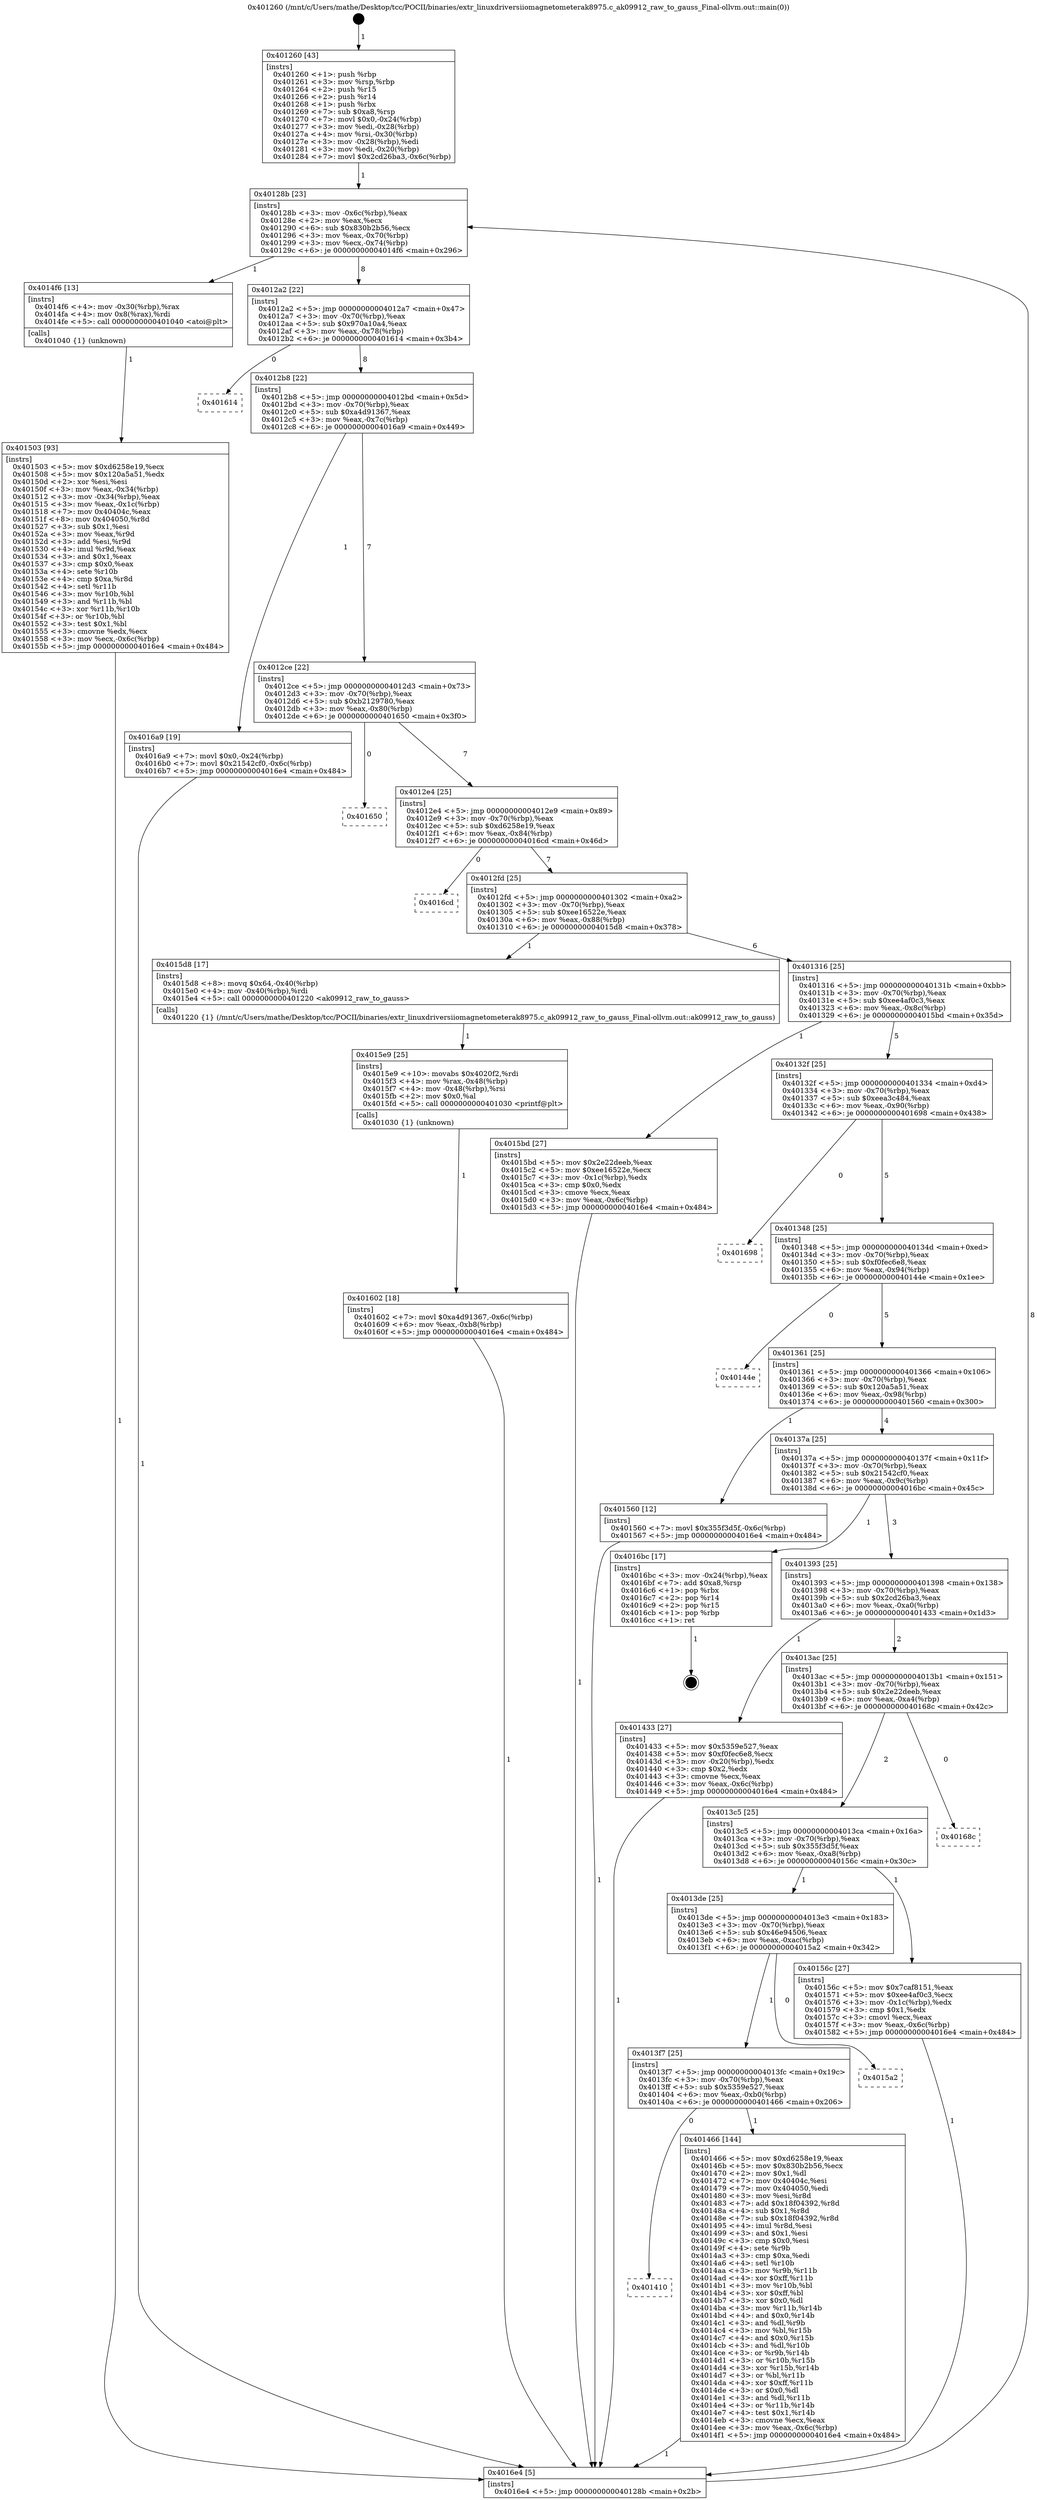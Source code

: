 digraph "0x401260" {
  label = "0x401260 (/mnt/c/Users/mathe/Desktop/tcc/POCII/binaries/extr_linuxdriversiiomagnetometerak8975.c_ak09912_raw_to_gauss_Final-ollvm.out::main(0))"
  labelloc = "t"
  node[shape=record]

  Entry [label="",width=0.3,height=0.3,shape=circle,fillcolor=black,style=filled]
  "0x40128b" [label="{
     0x40128b [23]\l
     | [instrs]\l
     &nbsp;&nbsp;0x40128b \<+3\>: mov -0x6c(%rbp),%eax\l
     &nbsp;&nbsp;0x40128e \<+2\>: mov %eax,%ecx\l
     &nbsp;&nbsp;0x401290 \<+6\>: sub $0x830b2b56,%ecx\l
     &nbsp;&nbsp;0x401296 \<+3\>: mov %eax,-0x70(%rbp)\l
     &nbsp;&nbsp;0x401299 \<+3\>: mov %ecx,-0x74(%rbp)\l
     &nbsp;&nbsp;0x40129c \<+6\>: je 00000000004014f6 \<main+0x296\>\l
  }"]
  "0x4014f6" [label="{
     0x4014f6 [13]\l
     | [instrs]\l
     &nbsp;&nbsp;0x4014f6 \<+4\>: mov -0x30(%rbp),%rax\l
     &nbsp;&nbsp;0x4014fa \<+4\>: mov 0x8(%rax),%rdi\l
     &nbsp;&nbsp;0x4014fe \<+5\>: call 0000000000401040 \<atoi@plt\>\l
     | [calls]\l
     &nbsp;&nbsp;0x401040 \{1\} (unknown)\l
  }"]
  "0x4012a2" [label="{
     0x4012a2 [22]\l
     | [instrs]\l
     &nbsp;&nbsp;0x4012a2 \<+5\>: jmp 00000000004012a7 \<main+0x47\>\l
     &nbsp;&nbsp;0x4012a7 \<+3\>: mov -0x70(%rbp),%eax\l
     &nbsp;&nbsp;0x4012aa \<+5\>: sub $0x970a10a4,%eax\l
     &nbsp;&nbsp;0x4012af \<+3\>: mov %eax,-0x78(%rbp)\l
     &nbsp;&nbsp;0x4012b2 \<+6\>: je 0000000000401614 \<main+0x3b4\>\l
  }"]
  Exit [label="",width=0.3,height=0.3,shape=circle,fillcolor=black,style=filled,peripheries=2]
  "0x401614" [label="{
     0x401614\l
  }", style=dashed]
  "0x4012b8" [label="{
     0x4012b8 [22]\l
     | [instrs]\l
     &nbsp;&nbsp;0x4012b8 \<+5\>: jmp 00000000004012bd \<main+0x5d\>\l
     &nbsp;&nbsp;0x4012bd \<+3\>: mov -0x70(%rbp),%eax\l
     &nbsp;&nbsp;0x4012c0 \<+5\>: sub $0xa4d91367,%eax\l
     &nbsp;&nbsp;0x4012c5 \<+3\>: mov %eax,-0x7c(%rbp)\l
     &nbsp;&nbsp;0x4012c8 \<+6\>: je 00000000004016a9 \<main+0x449\>\l
  }"]
  "0x401602" [label="{
     0x401602 [18]\l
     | [instrs]\l
     &nbsp;&nbsp;0x401602 \<+7\>: movl $0xa4d91367,-0x6c(%rbp)\l
     &nbsp;&nbsp;0x401609 \<+6\>: mov %eax,-0xb8(%rbp)\l
     &nbsp;&nbsp;0x40160f \<+5\>: jmp 00000000004016e4 \<main+0x484\>\l
  }"]
  "0x4016a9" [label="{
     0x4016a9 [19]\l
     | [instrs]\l
     &nbsp;&nbsp;0x4016a9 \<+7\>: movl $0x0,-0x24(%rbp)\l
     &nbsp;&nbsp;0x4016b0 \<+7\>: movl $0x21542cf0,-0x6c(%rbp)\l
     &nbsp;&nbsp;0x4016b7 \<+5\>: jmp 00000000004016e4 \<main+0x484\>\l
  }"]
  "0x4012ce" [label="{
     0x4012ce [22]\l
     | [instrs]\l
     &nbsp;&nbsp;0x4012ce \<+5\>: jmp 00000000004012d3 \<main+0x73\>\l
     &nbsp;&nbsp;0x4012d3 \<+3\>: mov -0x70(%rbp),%eax\l
     &nbsp;&nbsp;0x4012d6 \<+5\>: sub $0xb2129780,%eax\l
     &nbsp;&nbsp;0x4012db \<+3\>: mov %eax,-0x80(%rbp)\l
     &nbsp;&nbsp;0x4012de \<+6\>: je 0000000000401650 \<main+0x3f0\>\l
  }"]
  "0x4015e9" [label="{
     0x4015e9 [25]\l
     | [instrs]\l
     &nbsp;&nbsp;0x4015e9 \<+10\>: movabs $0x4020f2,%rdi\l
     &nbsp;&nbsp;0x4015f3 \<+4\>: mov %rax,-0x48(%rbp)\l
     &nbsp;&nbsp;0x4015f7 \<+4\>: mov -0x48(%rbp),%rsi\l
     &nbsp;&nbsp;0x4015fb \<+2\>: mov $0x0,%al\l
     &nbsp;&nbsp;0x4015fd \<+5\>: call 0000000000401030 \<printf@plt\>\l
     | [calls]\l
     &nbsp;&nbsp;0x401030 \{1\} (unknown)\l
  }"]
  "0x401650" [label="{
     0x401650\l
  }", style=dashed]
  "0x4012e4" [label="{
     0x4012e4 [25]\l
     | [instrs]\l
     &nbsp;&nbsp;0x4012e4 \<+5\>: jmp 00000000004012e9 \<main+0x89\>\l
     &nbsp;&nbsp;0x4012e9 \<+3\>: mov -0x70(%rbp),%eax\l
     &nbsp;&nbsp;0x4012ec \<+5\>: sub $0xd6258e19,%eax\l
     &nbsp;&nbsp;0x4012f1 \<+6\>: mov %eax,-0x84(%rbp)\l
     &nbsp;&nbsp;0x4012f7 \<+6\>: je 00000000004016cd \<main+0x46d\>\l
  }"]
  "0x401503" [label="{
     0x401503 [93]\l
     | [instrs]\l
     &nbsp;&nbsp;0x401503 \<+5\>: mov $0xd6258e19,%ecx\l
     &nbsp;&nbsp;0x401508 \<+5\>: mov $0x120a5a51,%edx\l
     &nbsp;&nbsp;0x40150d \<+2\>: xor %esi,%esi\l
     &nbsp;&nbsp;0x40150f \<+3\>: mov %eax,-0x34(%rbp)\l
     &nbsp;&nbsp;0x401512 \<+3\>: mov -0x34(%rbp),%eax\l
     &nbsp;&nbsp;0x401515 \<+3\>: mov %eax,-0x1c(%rbp)\l
     &nbsp;&nbsp;0x401518 \<+7\>: mov 0x40404c,%eax\l
     &nbsp;&nbsp;0x40151f \<+8\>: mov 0x404050,%r8d\l
     &nbsp;&nbsp;0x401527 \<+3\>: sub $0x1,%esi\l
     &nbsp;&nbsp;0x40152a \<+3\>: mov %eax,%r9d\l
     &nbsp;&nbsp;0x40152d \<+3\>: add %esi,%r9d\l
     &nbsp;&nbsp;0x401530 \<+4\>: imul %r9d,%eax\l
     &nbsp;&nbsp;0x401534 \<+3\>: and $0x1,%eax\l
     &nbsp;&nbsp;0x401537 \<+3\>: cmp $0x0,%eax\l
     &nbsp;&nbsp;0x40153a \<+4\>: sete %r10b\l
     &nbsp;&nbsp;0x40153e \<+4\>: cmp $0xa,%r8d\l
     &nbsp;&nbsp;0x401542 \<+4\>: setl %r11b\l
     &nbsp;&nbsp;0x401546 \<+3\>: mov %r10b,%bl\l
     &nbsp;&nbsp;0x401549 \<+3\>: and %r11b,%bl\l
     &nbsp;&nbsp;0x40154c \<+3\>: xor %r11b,%r10b\l
     &nbsp;&nbsp;0x40154f \<+3\>: or %r10b,%bl\l
     &nbsp;&nbsp;0x401552 \<+3\>: test $0x1,%bl\l
     &nbsp;&nbsp;0x401555 \<+3\>: cmovne %edx,%ecx\l
     &nbsp;&nbsp;0x401558 \<+3\>: mov %ecx,-0x6c(%rbp)\l
     &nbsp;&nbsp;0x40155b \<+5\>: jmp 00000000004016e4 \<main+0x484\>\l
  }"]
  "0x4016cd" [label="{
     0x4016cd\l
  }", style=dashed]
  "0x4012fd" [label="{
     0x4012fd [25]\l
     | [instrs]\l
     &nbsp;&nbsp;0x4012fd \<+5\>: jmp 0000000000401302 \<main+0xa2\>\l
     &nbsp;&nbsp;0x401302 \<+3\>: mov -0x70(%rbp),%eax\l
     &nbsp;&nbsp;0x401305 \<+5\>: sub $0xee16522e,%eax\l
     &nbsp;&nbsp;0x40130a \<+6\>: mov %eax,-0x88(%rbp)\l
     &nbsp;&nbsp;0x401310 \<+6\>: je 00000000004015d8 \<main+0x378\>\l
  }"]
  "0x401410" [label="{
     0x401410\l
  }", style=dashed]
  "0x4015d8" [label="{
     0x4015d8 [17]\l
     | [instrs]\l
     &nbsp;&nbsp;0x4015d8 \<+8\>: movq $0x64,-0x40(%rbp)\l
     &nbsp;&nbsp;0x4015e0 \<+4\>: mov -0x40(%rbp),%rdi\l
     &nbsp;&nbsp;0x4015e4 \<+5\>: call 0000000000401220 \<ak09912_raw_to_gauss\>\l
     | [calls]\l
     &nbsp;&nbsp;0x401220 \{1\} (/mnt/c/Users/mathe/Desktop/tcc/POCII/binaries/extr_linuxdriversiiomagnetometerak8975.c_ak09912_raw_to_gauss_Final-ollvm.out::ak09912_raw_to_gauss)\l
  }"]
  "0x401316" [label="{
     0x401316 [25]\l
     | [instrs]\l
     &nbsp;&nbsp;0x401316 \<+5\>: jmp 000000000040131b \<main+0xbb\>\l
     &nbsp;&nbsp;0x40131b \<+3\>: mov -0x70(%rbp),%eax\l
     &nbsp;&nbsp;0x40131e \<+5\>: sub $0xee4af0c3,%eax\l
     &nbsp;&nbsp;0x401323 \<+6\>: mov %eax,-0x8c(%rbp)\l
     &nbsp;&nbsp;0x401329 \<+6\>: je 00000000004015bd \<main+0x35d\>\l
  }"]
  "0x401466" [label="{
     0x401466 [144]\l
     | [instrs]\l
     &nbsp;&nbsp;0x401466 \<+5\>: mov $0xd6258e19,%eax\l
     &nbsp;&nbsp;0x40146b \<+5\>: mov $0x830b2b56,%ecx\l
     &nbsp;&nbsp;0x401470 \<+2\>: mov $0x1,%dl\l
     &nbsp;&nbsp;0x401472 \<+7\>: mov 0x40404c,%esi\l
     &nbsp;&nbsp;0x401479 \<+7\>: mov 0x404050,%edi\l
     &nbsp;&nbsp;0x401480 \<+3\>: mov %esi,%r8d\l
     &nbsp;&nbsp;0x401483 \<+7\>: add $0x18f04392,%r8d\l
     &nbsp;&nbsp;0x40148a \<+4\>: sub $0x1,%r8d\l
     &nbsp;&nbsp;0x40148e \<+7\>: sub $0x18f04392,%r8d\l
     &nbsp;&nbsp;0x401495 \<+4\>: imul %r8d,%esi\l
     &nbsp;&nbsp;0x401499 \<+3\>: and $0x1,%esi\l
     &nbsp;&nbsp;0x40149c \<+3\>: cmp $0x0,%esi\l
     &nbsp;&nbsp;0x40149f \<+4\>: sete %r9b\l
     &nbsp;&nbsp;0x4014a3 \<+3\>: cmp $0xa,%edi\l
     &nbsp;&nbsp;0x4014a6 \<+4\>: setl %r10b\l
     &nbsp;&nbsp;0x4014aa \<+3\>: mov %r9b,%r11b\l
     &nbsp;&nbsp;0x4014ad \<+4\>: xor $0xff,%r11b\l
     &nbsp;&nbsp;0x4014b1 \<+3\>: mov %r10b,%bl\l
     &nbsp;&nbsp;0x4014b4 \<+3\>: xor $0xff,%bl\l
     &nbsp;&nbsp;0x4014b7 \<+3\>: xor $0x0,%dl\l
     &nbsp;&nbsp;0x4014ba \<+3\>: mov %r11b,%r14b\l
     &nbsp;&nbsp;0x4014bd \<+4\>: and $0x0,%r14b\l
     &nbsp;&nbsp;0x4014c1 \<+3\>: and %dl,%r9b\l
     &nbsp;&nbsp;0x4014c4 \<+3\>: mov %bl,%r15b\l
     &nbsp;&nbsp;0x4014c7 \<+4\>: and $0x0,%r15b\l
     &nbsp;&nbsp;0x4014cb \<+3\>: and %dl,%r10b\l
     &nbsp;&nbsp;0x4014ce \<+3\>: or %r9b,%r14b\l
     &nbsp;&nbsp;0x4014d1 \<+3\>: or %r10b,%r15b\l
     &nbsp;&nbsp;0x4014d4 \<+3\>: xor %r15b,%r14b\l
     &nbsp;&nbsp;0x4014d7 \<+3\>: or %bl,%r11b\l
     &nbsp;&nbsp;0x4014da \<+4\>: xor $0xff,%r11b\l
     &nbsp;&nbsp;0x4014de \<+3\>: or $0x0,%dl\l
     &nbsp;&nbsp;0x4014e1 \<+3\>: and %dl,%r11b\l
     &nbsp;&nbsp;0x4014e4 \<+3\>: or %r11b,%r14b\l
     &nbsp;&nbsp;0x4014e7 \<+4\>: test $0x1,%r14b\l
     &nbsp;&nbsp;0x4014eb \<+3\>: cmovne %ecx,%eax\l
     &nbsp;&nbsp;0x4014ee \<+3\>: mov %eax,-0x6c(%rbp)\l
     &nbsp;&nbsp;0x4014f1 \<+5\>: jmp 00000000004016e4 \<main+0x484\>\l
  }"]
  "0x4015bd" [label="{
     0x4015bd [27]\l
     | [instrs]\l
     &nbsp;&nbsp;0x4015bd \<+5\>: mov $0x2e22deeb,%eax\l
     &nbsp;&nbsp;0x4015c2 \<+5\>: mov $0xee16522e,%ecx\l
     &nbsp;&nbsp;0x4015c7 \<+3\>: mov -0x1c(%rbp),%edx\l
     &nbsp;&nbsp;0x4015ca \<+3\>: cmp $0x0,%edx\l
     &nbsp;&nbsp;0x4015cd \<+3\>: cmove %ecx,%eax\l
     &nbsp;&nbsp;0x4015d0 \<+3\>: mov %eax,-0x6c(%rbp)\l
     &nbsp;&nbsp;0x4015d3 \<+5\>: jmp 00000000004016e4 \<main+0x484\>\l
  }"]
  "0x40132f" [label="{
     0x40132f [25]\l
     | [instrs]\l
     &nbsp;&nbsp;0x40132f \<+5\>: jmp 0000000000401334 \<main+0xd4\>\l
     &nbsp;&nbsp;0x401334 \<+3\>: mov -0x70(%rbp),%eax\l
     &nbsp;&nbsp;0x401337 \<+5\>: sub $0xeea3c484,%eax\l
     &nbsp;&nbsp;0x40133c \<+6\>: mov %eax,-0x90(%rbp)\l
     &nbsp;&nbsp;0x401342 \<+6\>: je 0000000000401698 \<main+0x438\>\l
  }"]
  "0x4013f7" [label="{
     0x4013f7 [25]\l
     | [instrs]\l
     &nbsp;&nbsp;0x4013f7 \<+5\>: jmp 00000000004013fc \<main+0x19c\>\l
     &nbsp;&nbsp;0x4013fc \<+3\>: mov -0x70(%rbp),%eax\l
     &nbsp;&nbsp;0x4013ff \<+5\>: sub $0x5359e527,%eax\l
     &nbsp;&nbsp;0x401404 \<+6\>: mov %eax,-0xb0(%rbp)\l
     &nbsp;&nbsp;0x40140a \<+6\>: je 0000000000401466 \<main+0x206\>\l
  }"]
  "0x401698" [label="{
     0x401698\l
  }", style=dashed]
  "0x401348" [label="{
     0x401348 [25]\l
     | [instrs]\l
     &nbsp;&nbsp;0x401348 \<+5\>: jmp 000000000040134d \<main+0xed\>\l
     &nbsp;&nbsp;0x40134d \<+3\>: mov -0x70(%rbp),%eax\l
     &nbsp;&nbsp;0x401350 \<+5\>: sub $0xf0fec6e8,%eax\l
     &nbsp;&nbsp;0x401355 \<+6\>: mov %eax,-0x94(%rbp)\l
     &nbsp;&nbsp;0x40135b \<+6\>: je 000000000040144e \<main+0x1ee\>\l
  }"]
  "0x4015a2" [label="{
     0x4015a2\l
  }", style=dashed]
  "0x40144e" [label="{
     0x40144e\l
  }", style=dashed]
  "0x401361" [label="{
     0x401361 [25]\l
     | [instrs]\l
     &nbsp;&nbsp;0x401361 \<+5\>: jmp 0000000000401366 \<main+0x106\>\l
     &nbsp;&nbsp;0x401366 \<+3\>: mov -0x70(%rbp),%eax\l
     &nbsp;&nbsp;0x401369 \<+5\>: sub $0x120a5a51,%eax\l
     &nbsp;&nbsp;0x40136e \<+6\>: mov %eax,-0x98(%rbp)\l
     &nbsp;&nbsp;0x401374 \<+6\>: je 0000000000401560 \<main+0x300\>\l
  }"]
  "0x4013de" [label="{
     0x4013de [25]\l
     | [instrs]\l
     &nbsp;&nbsp;0x4013de \<+5\>: jmp 00000000004013e3 \<main+0x183\>\l
     &nbsp;&nbsp;0x4013e3 \<+3\>: mov -0x70(%rbp),%eax\l
     &nbsp;&nbsp;0x4013e6 \<+5\>: sub $0x46e94506,%eax\l
     &nbsp;&nbsp;0x4013eb \<+6\>: mov %eax,-0xac(%rbp)\l
     &nbsp;&nbsp;0x4013f1 \<+6\>: je 00000000004015a2 \<main+0x342\>\l
  }"]
  "0x401560" [label="{
     0x401560 [12]\l
     | [instrs]\l
     &nbsp;&nbsp;0x401560 \<+7\>: movl $0x355f3d5f,-0x6c(%rbp)\l
     &nbsp;&nbsp;0x401567 \<+5\>: jmp 00000000004016e4 \<main+0x484\>\l
  }"]
  "0x40137a" [label="{
     0x40137a [25]\l
     | [instrs]\l
     &nbsp;&nbsp;0x40137a \<+5\>: jmp 000000000040137f \<main+0x11f\>\l
     &nbsp;&nbsp;0x40137f \<+3\>: mov -0x70(%rbp),%eax\l
     &nbsp;&nbsp;0x401382 \<+5\>: sub $0x21542cf0,%eax\l
     &nbsp;&nbsp;0x401387 \<+6\>: mov %eax,-0x9c(%rbp)\l
     &nbsp;&nbsp;0x40138d \<+6\>: je 00000000004016bc \<main+0x45c\>\l
  }"]
  "0x40156c" [label="{
     0x40156c [27]\l
     | [instrs]\l
     &nbsp;&nbsp;0x40156c \<+5\>: mov $0x7caf8151,%eax\l
     &nbsp;&nbsp;0x401571 \<+5\>: mov $0xee4af0c3,%ecx\l
     &nbsp;&nbsp;0x401576 \<+3\>: mov -0x1c(%rbp),%edx\l
     &nbsp;&nbsp;0x401579 \<+3\>: cmp $0x1,%edx\l
     &nbsp;&nbsp;0x40157c \<+3\>: cmovl %ecx,%eax\l
     &nbsp;&nbsp;0x40157f \<+3\>: mov %eax,-0x6c(%rbp)\l
     &nbsp;&nbsp;0x401582 \<+5\>: jmp 00000000004016e4 \<main+0x484\>\l
  }"]
  "0x4016bc" [label="{
     0x4016bc [17]\l
     | [instrs]\l
     &nbsp;&nbsp;0x4016bc \<+3\>: mov -0x24(%rbp),%eax\l
     &nbsp;&nbsp;0x4016bf \<+7\>: add $0xa8,%rsp\l
     &nbsp;&nbsp;0x4016c6 \<+1\>: pop %rbx\l
     &nbsp;&nbsp;0x4016c7 \<+2\>: pop %r14\l
     &nbsp;&nbsp;0x4016c9 \<+2\>: pop %r15\l
     &nbsp;&nbsp;0x4016cb \<+1\>: pop %rbp\l
     &nbsp;&nbsp;0x4016cc \<+1\>: ret\l
  }"]
  "0x401393" [label="{
     0x401393 [25]\l
     | [instrs]\l
     &nbsp;&nbsp;0x401393 \<+5\>: jmp 0000000000401398 \<main+0x138\>\l
     &nbsp;&nbsp;0x401398 \<+3\>: mov -0x70(%rbp),%eax\l
     &nbsp;&nbsp;0x40139b \<+5\>: sub $0x2cd26ba3,%eax\l
     &nbsp;&nbsp;0x4013a0 \<+6\>: mov %eax,-0xa0(%rbp)\l
     &nbsp;&nbsp;0x4013a6 \<+6\>: je 0000000000401433 \<main+0x1d3\>\l
  }"]
  "0x4013c5" [label="{
     0x4013c5 [25]\l
     | [instrs]\l
     &nbsp;&nbsp;0x4013c5 \<+5\>: jmp 00000000004013ca \<main+0x16a\>\l
     &nbsp;&nbsp;0x4013ca \<+3\>: mov -0x70(%rbp),%eax\l
     &nbsp;&nbsp;0x4013cd \<+5\>: sub $0x355f3d5f,%eax\l
     &nbsp;&nbsp;0x4013d2 \<+6\>: mov %eax,-0xa8(%rbp)\l
     &nbsp;&nbsp;0x4013d8 \<+6\>: je 000000000040156c \<main+0x30c\>\l
  }"]
  "0x401433" [label="{
     0x401433 [27]\l
     | [instrs]\l
     &nbsp;&nbsp;0x401433 \<+5\>: mov $0x5359e527,%eax\l
     &nbsp;&nbsp;0x401438 \<+5\>: mov $0xf0fec6e8,%ecx\l
     &nbsp;&nbsp;0x40143d \<+3\>: mov -0x20(%rbp),%edx\l
     &nbsp;&nbsp;0x401440 \<+3\>: cmp $0x2,%edx\l
     &nbsp;&nbsp;0x401443 \<+3\>: cmovne %ecx,%eax\l
     &nbsp;&nbsp;0x401446 \<+3\>: mov %eax,-0x6c(%rbp)\l
     &nbsp;&nbsp;0x401449 \<+5\>: jmp 00000000004016e4 \<main+0x484\>\l
  }"]
  "0x4013ac" [label="{
     0x4013ac [25]\l
     | [instrs]\l
     &nbsp;&nbsp;0x4013ac \<+5\>: jmp 00000000004013b1 \<main+0x151\>\l
     &nbsp;&nbsp;0x4013b1 \<+3\>: mov -0x70(%rbp),%eax\l
     &nbsp;&nbsp;0x4013b4 \<+5\>: sub $0x2e22deeb,%eax\l
     &nbsp;&nbsp;0x4013b9 \<+6\>: mov %eax,-0xa4(%rbp)\l
     &nbsp;&nbsp;0x4013bf \<+6\>: je 000000000040168c \<main+0x42c\>\l
  }"]
  "0x4016e4" [label="{
     0x4016e4 [5]\l
     | [instrs]\l
     &nbsp;&nbsp;0x4016e4 \<+5\>: jmp 000000000040128b \<main+0x2b\>\l
  }"]
  "0x401260" [label="{
     0x401260 [43]\l
     | [instrs]\l
     &nbsp;&nbsp;0x401260 \<+1\>: push %rbp\l
     &nbsp;&nbsp;0x401261 \<+3\>: mov %rsp,%rbp\l
     &nbsp;&nbsp;0x401264 \<+2\>: push %r15\l
     &nbsp;&nbsp;0x401266 \<+2\>: push %r14\l
     &nbsp;&nbsp;0x401268 \<+1\>: push %rbx\l
     &nbsp;&nbsp;0x401269 \<+7\>: sub $0xa8,%rsp\l
     &nbsp;&nbsp;0x401270 \<+7\>: movl $0x0,-0x24(%rbp)\l
     &nbsp;&nbsp;0x401277 \<+3\>: mov %edi,-0x28(%rbp)\l
     &nbsp;&nbsp;0x40127a \<+4\>: mov %rsi,-0x30(%rbp)\l
     &nbsp;&nbsp;0x40127e \<+3\>: mov -0x28(%rbp),%edi\l
     &nbsp;&nbsp;0x401281 \<+3\>: mov %edi,-0x20(%rbp)\l
     &nbsp;&nbsp;0x401284 \<+7\>: movl $0x2cd26ba3,-0x6c(%rbp)\l
  }"]
  "0x40168c" [label="{
     0x40168c\l
  }", style=dashed]
  Entry -> "0x401260" [label=" 1"]
  "0x40128b" -> "0x4014f6" [label=" 1"]
  "0x40128b" -> "0x4012a2" [label=" 8"]
  "0x4016bc" -> Exit [label=" 1"]
  "0x4012a2" -> "0x401614" [label=" 0"]
  "0x4012a2" -> "0x4012b8" [label=" 8"]
  "0x4016a9" -> "0x4016e4" [label=" 1"]
  "0x4012b8" -> "0x4016a9" [label=" 1"]
  "0x4012b8" -> "0x4012ce" [label=" 7"]
  "0x401602" -> "0x4016e4" [label=" 1"]
  "0x4012ce" -> "0x401650" [label=" 0"]
  "0x4012ce" -> "0x4012e4" [label=" 7"]
  "0x4015e9" -> "0x401602" [label=" 1"]
  "0x4012e4" -> "0x4016cd" [label=" 0"]
  "0x4012e4" -> "0x4012fd" [label=" 7"]
  "0x4015d8" -> "0x4015e9" [label=" 1"]
  "0x4012fd" -> "0x4015d8" [label=" 1"]
  "0x4012fd" -> "0x401316" [label=" 6"]
  "0x4015bd" -> "0x4016e4" [label=" 1"]
  "0x401316" -> "0x4015bd" [label=" 1"]
  "0x401316" -> "0x40132f" [label=" 5"]
  "0x40156c" -> "0x4016e4" [label=" 1"]
  "0x40132f" -> "0x401698" [label=" 0"]
  "0x40132f" -> "0x401348" [label=" 5"]
  "0x401503" -> "0x4016e4" [label=" 1"]
  "0x401348" -> "0x40144e" [label=" 0"]
  "0x401348" -> "0x401361" [label=" 5"]
  "0x4014f6" -> "0x401503" [label=" 1"]
  "0x401361" -> "0x401560" [label=" 1"]
  "0x401361" -> "0x40137a" [label=" 4"]
  "0x4013f7" -> "0x401410" [label=" 0"]
  "0x40137a" -> "0x4016bc" [label=" 1"]
  "0x40137a" -> "0x401393" [label=" 3"]
  "0x4013f7" -> "0x401466" [label=" 1"]
  "0x401393" -> "0x401433" [label=" 1"]
  "0x401393" -> "0x4013ac" [label=" 2"]
  "0x401433" -> "0x4016e4" [label=" 1"]
  "0x401260" -> "0x40128b" [label=" 1"]
  "0x4016e4" -> "0x40128b" [label=" 8"]
  "0x4013de" -> "0x4013f7" [label=" 1"]
  "0x4013ac" -> "0x40168c" [label=" 0"]
  "0x4013ac" -> "0x4013c5" [label=" 2"]
  "0x401560" -> "0x4016e4" [label=" 1"]
  "0x4013c5" -> "0x40156c" [label=" 1"]
  "0x4013c5" -> "0x4013de" [label=" 1"]
  "0x401466" -> "0x4016e4" [label=" 1"]
  "0x4013de" -> "0x4015a2" [label=" 0"]
}

